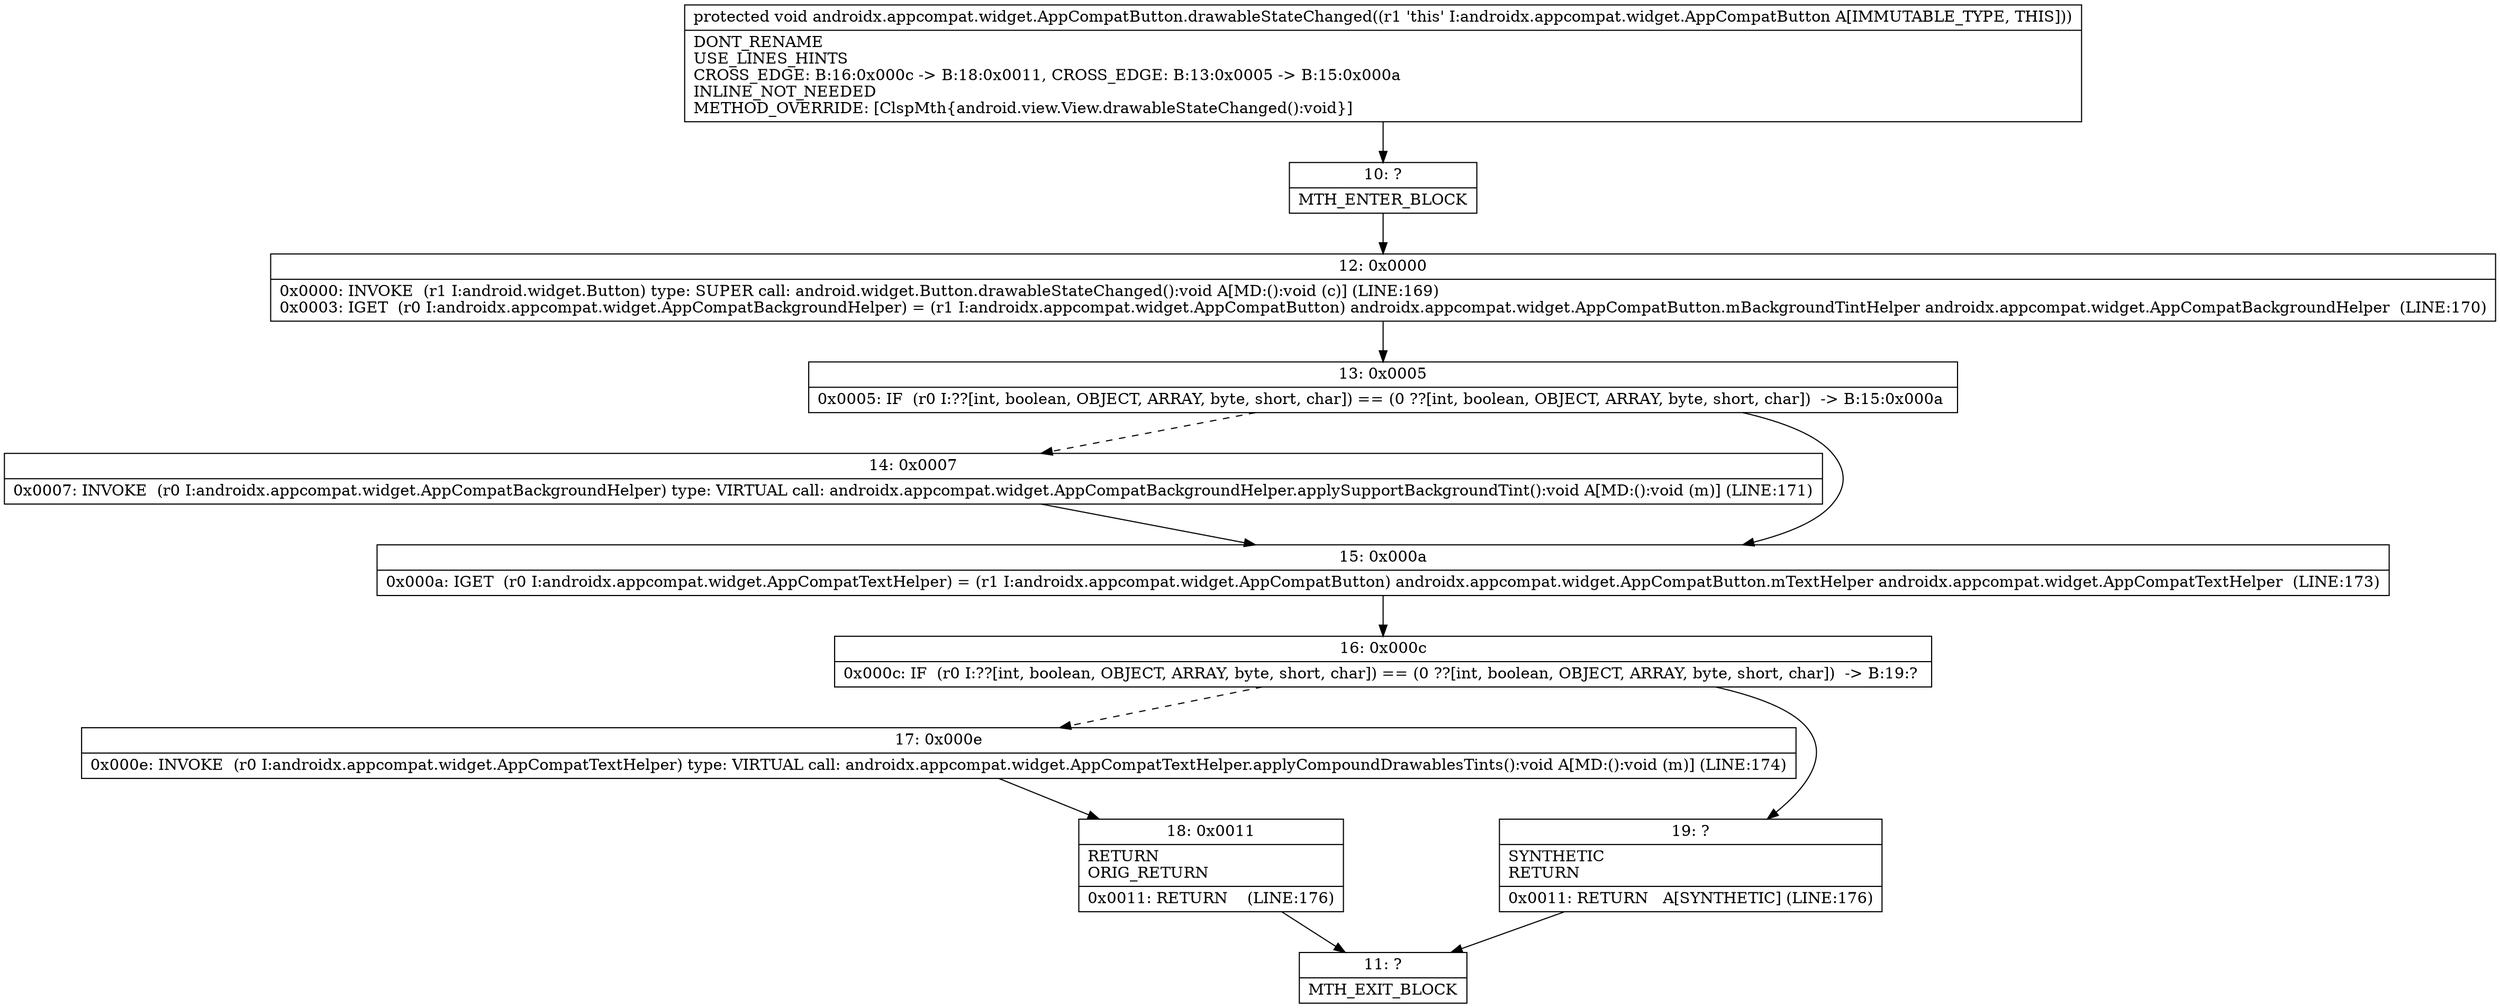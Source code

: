 digraph "CFG forandroidx.appcompat.widget.AppCompatButton.drawableStateChanged()V" {
Node_10 [shape=record,label="{10\:\ ?|MTH_ENTER_BLOCK\l}"];
Node_12 [shape=record,label="{12\:\ 0x0000|0x0000: INVOKE  (r1 I:android.widget.Button) type: SUPER call: android.widget.Button.drawableStateChanged():void A[MD:():void (c)] (LINE:169)\l0x0003: IGET  (r0 I:androidx.appcompat.widget.AppCompatBackgroundHelper) = (r1 I:androidx.appcompat.widget.AppCompatButton) androidx.appcompat.widget.AppCompatButton.mBackgroundTintHelper androidx.appcompat.widget.AppCompatBackgroundHelper  (LINE:170)\l}"];
Node_13 [shape=record,label="{13\:\ 0x0005|0x0005: IF  (r0 I:??[int, boolean, OBJECT, ARRAY, byte, short, char]) == (0 ??[int, boolean, OBJECT, ARRAY, byte, short, char])  \-\> B:15:0x000a \l}"];
Node_14 [shape=record,label="{14\:\ 0x0007|0x0007: INVOKE  (r0 I:androidx.appcompat.widget.AppCompatBackgroundHelper) type: VIRTUAL call: androidx.appcompat.widget.AppCompatBackgroundHelper.applySupportBackgroundTint():void A[MD:():void (m)] (LINE:171)\l}"];
Node_15 [shape=record,label="{15\:\ 0x000a|0x000a: IGET  (r0 I:androidx.appcompat.widget.AppCompatTextHelper) = (r1 I:androidx.appcompat.widget.AppCompatButton) androidx.appcompat.widget.AppCompatButton.mTextHelper androidx.appcompat.widget.AppCompatTextHelper  (LINE:173)\l}"];
Node_16 [shape=record,label="{16\:\ 0x000c|0x000c: IF  (r0 I:??[int, boolean, OBJECT, ARRAY, byte, short, char]) == (0 ??[int, boolean, OBJECT, ARRAY, byte, short, char])  \-\> B:19:? \l}"];
Node_17 [shape=record,label="{17\:\ 0x000e|0x000e: INVOKE  (r0 I:androidx.appcompat.widget.AppCompatTextHelper) type: VIRTUAL call: androidx.appcompat.widget.AppCompatTextHelper.applyCompoundDrawablesTints():void A[MD:():void (m)] (LINE:174)\l}"];
Node_18 [shape=record,label="{18\:\ 0x0011|RETURN\lORIG_RETURN\l|0x0011: RETURN    (LINE:176)\l}"];
Node_11 [shape=record,label="{11\:\ ?|MTH_EXIT_BLOCK\l}"];
Node_19 [shape=record,label="{19\:\ ?|SYNTHETIC\lRETURN\l|0x0011: RETURN   A[SYNTHETIC] (LINE:176)\l}"];
MethodNode[shape=record,label="{protected void androidx.appcompat.widget.AppCompatButton.drawableStateChanged((r1 'this' I:androidx.appcompat.widget.AppCompatButton A[IMMUTABLE_TYPE, THIS]))  | DONT_RENAME\lUSE_LINES_HINTS\lCROSS_EDGE: B:16:0x000c \-\> B:18:0x0011, CROSS_EDGE: B:13:0x0005 \-\> B:15:0x000a\lINLINE_NOT_NEEDED\lMETHOD_OVERRIDE: [ClspMth\{android.view.View.drawableStateChanged():void\}]\l}"];
MethodNode -> Node_10;Node_10 -> Node_12;
Node_12 -> Node_13;
Node_13 -> Node_14[style=dashed];
Node_13 -> Node_15;
Node_14 -> Node_15;
Node_15 -> Node_16;
Node_16 -> Node_17[style=dashed];
Node_16 -> Node_19;
Node_17 -> Node_18;
Node_18 -> Node_11;
Node_19 -> Node_11;
}

